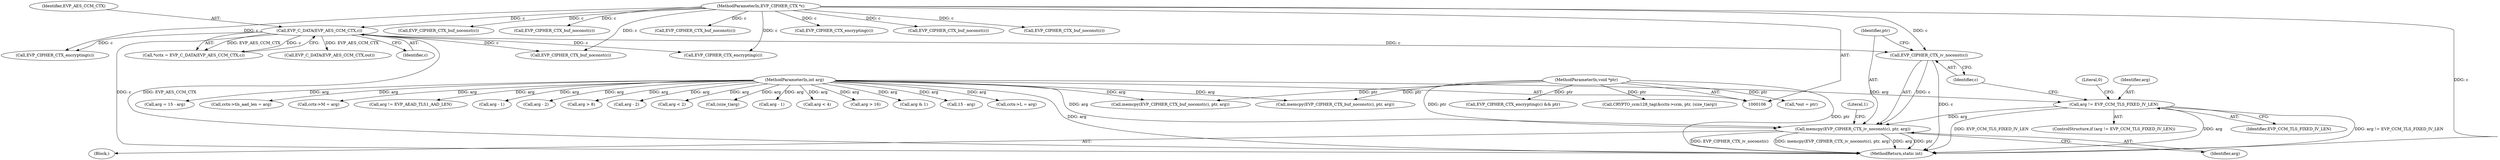 digraph "0_openssl_00d965474b22b54e4275232bc71ee0c699c5cd21@API" {
"1000254" [label="(Call,memcpy(EVP_CIPHER_CTX_iv_noconst(c), ptr, arg))"];
"1000255" [label="(Call,EVP_CIPHER_CTX_iv_noconst(c))"];
"1000115" [label="(Call,EVP_C_DATA(EVP_AES_CCM_CTX,c))"];
"1000107" [label="(MethodParameterIn,EVP_CIPHER_CTX *c)"];
"1000110" [label="(MethodParameterIn,void *ptr)"];
"1000249" [label="(Call,arg != EVP_CCM_TLS_FIXED_IV_LEN)"];
"1000109" [label="(MethodParameterIn,int arg)"];
"1000249" [label="(Call,arg != EVP_CCM_TLS_FIXED_IV_LEN)"];
"1000320" [label="(Call,cctx->M = arg)"];
"1000162" [label="(Call,arg != EVP_AEAD_TLS1_AAD_LEN)"];
"1000117" [label="(Identifier,c)"];
"1000237" [label="(Call,arg - 1)"];
"1000315" [label="(Call,memcpy(EVP_CIPHER_CTX_buf_noconst(c), ptr, arg))"];
"1000110" [label="(MethodParameterIn,void *ptr)"];
"1000417" [label="(MethodReturn,static int)"];
"1000168" [label="(Call,EVP_CIPHER_CTX_buf_noconst(c))"];
"1000115" [label="(Call,EVP_C_DATA(EVP_AES_CCM_CTX,c))"];
"1000235" [label="(Call,EVP_CIPHER_CTX_buf_noconst(c))"];
"1000316" [label="(Call,EVP_CIPHER_CTX_buf_noconst(c))"];
"1000227" [label="(Call,arg - 2)"];
"1000273" [label="(Call,arg > 8)"];
"1000186" [label="(Call,arg - 2)"];
"1000251" [label="(Identifier,EVP_CCM_TLS_FIXED_IV_LEN)"];
"1000253" [label="(Literal,0)"];
"1000301" [label="(Call,EVP_CIPHER_CTX_encrypting(c) && ptr)"];
"1000270" [label="(Call,arg < 2)"];
"1000258" [label="(Identifier,arg)"];
"1000113" [label="(Call,*cctx = EVP_C_DATA(EVP_AES_CCM_CTX,c))"];
"1000257" [label="(Identifier,ptr)"];
"1000254" [label="(Call,memcpy(EVP_CIPHER_CTX_iv_noconst(c), ptr, arg))"];
"1000347" [label="(Call,(size_t)arg)"];
"1000331" [label="(Call,EVP_CIPHER_CTX_encrypting(c))"];
"1000260" [label="(Literal,1)"];
"1000378" [label="(Call,EVP_C_DATA(EVP_AES_CCM_CTX,out))"];
"1000107" [label="(MethodParameterIn,EVP_CIPHER_CTX *c)"];
"1000184" [label="(Call,EVP_CIPHER_CTX_buf_noconst(c))"];
"1000193" [label="(Call,arg - 1)"];
"1000207" [label="(Call,EVP_CIPHER_CTX_encrypting(c))"];
"1000292" [label="(Call,arg < 4)"];
"1000225" [label="(Call,EVP_CIPHER_CTX_buf_noconst(c))"];
"1000341" [label="(Call,CRYPTO_ccm128_tag(&cctx->ccm, ptr, (size_t)arg))"];
"1000116" [label="(Identifier,EVP_AES_CCM_CTX)"];
"1000120" [label="(Block,)"];
"1000167" [label="(Call,memcpy(EVP_CIPHER_CTX_buf_noconst(c), ptr, arg))"];
"1000248" [label="(ControlStructure,if (arg != EVP_CCM_TLS_FIXED_IV_LEN))"];
"1000295" [label="(Call,arg > 16)"];
"1000191" [label="(Call,EVP_CIPHER_CTX_buf_noconst(c))"];
"1000288" [label="(Call,arg & 1)"];
"1000255" [label="(Call,EVP_CIPHER_CTX_iv_noconst(c))"];
"1000256" [label="(Identifier,c)"];
"1000264" [label="(Call,15 - arg)"];
"1000278" [label="(Call,cctx->L = arg)"];
"1000250" [label="(Identifier,arg)"];
"1000302" [label="(Call,EVP_CIPHER_CTX_encrypting(c))"];
"1000109" [label="(MethodParameterIn,int arg)"];
"1000262" [label="(Call,arg = 15 - arg)"];
"1000172" [label="(Call,cctx->tls_aad_len = arg)"];
"1000372" [label="(Call,*out = ptr)"];
"1000254" -> "1000120"  [label="AST: "];
"1000254" -> "1000258"  [label="CFG: "];
"1000255" -> "1000254"  [label="AST: "];
"1000257" -> "1000254"  [label="AST: "];
"1000258" -> "1000254"  [label="AST: "];
"1000260" -> "1000254"  [label="CFG: "];
"1000254" -> "1000417"  [label="DDG: EVP_CIPHER_CTX_iv_noconst(c)"];
"1000254" -> "1000417"  [label="DDG: memcpy(EVP_CIPHER_CTX_iv_noconst(c), ptr, arg)"];
"1000254" -> "1000417"  [label="DDG: arg"];
"1000254" -> "1000417"  [label="DDG: ptr"];
"1000255" -> "1000254"  [label="DDG: c"];
"1000110" -> "1000254"  [label="DDG: ptr"];
"1000249" -> "1000254"  [label="DDG: arg"];
"1000109" -> "1000254"  [label="DDG: arg"];
"1000255" -> "1000256"  [label="CFG: "];
"1000256" -> "1000255"  [label="AST: "];
"1000257" -> "1000255"  [label="CFG: "];
"1000255" -> "1000417"  [label="DDG: c"];
"1000115" -> "1000255"  [label="DDG: c"];
"1000107" -> "1000255"  [label="DDG: c"];
"1000115" -> "1000113"  [label="AST: "];
"1000115" -> "1000117"  [label="CFG: "];
"1000116" -> "1000115"  [label="AST: "];
"1000117" -> "1000115"  [label="AST: "];
"1000113" -> "1000115"  [label="CFG: "];
"1000115" -> "1000417"  [label="DDG: c"];
"1000115" -> "1000417"  [label="DDG: EVP_AES_CCM_CTX"];
"1000115" -> "1000113"  [label="DDG: EVP_AES_CCM_CTX"];
"1000115" -> "1000113"  [label="DDG: c"];
"1000107" -> "1000115"  [label="DDG: c"];
"1000115" -> "1000168"  [label="DDG: c"];
"1000115" -> "1000302"  [label="DDG: c"];
"1000115" -> "1000331"  [label="DDG: c"];
"1000115" -> "1000378"  [label="DDG: EVP_AES_CCM_CTX"];
"1000107" -> "1000106"  [label="AST: "];
"1000107" -> "1000417"  [label="DDG: c"];
"1000107" -> "1000168"  [label="DDG: c"];
"1000107" -> "1000184"  [label="DDG: c"];
"1000107" -> "1000191"  [label="DDG: c"];
"1000107" -> "1000207"  [label="DDG: c"];
"1000107" -> "1000225"  [label="DDG: c"];
"1000107" -> "1000235"  [label="DDG: c"];
"1000107" -> "1000302"  [label="DDG: c"];
"1000107" -> "1000316"  [label="DDG: c"];
"1000107" -> "1000331"  [label="DDG: c"];
"1000110" -> "1000106"  [label="AST: "];
"1000110" -> "1000417"  [label="DDG: ptr"];
"1000110" -> "1000167"  [label="DDG: ptr"];
"1000110" -> "1000301"  [label="DDG: ptr"];
"1000110" -> "1000315"  [label="DDG: ptr"];
"1000110" -> "1000341"  [label="DDG: ptr"];
"1000110" -> "1000372"  [label="DDG: ptr"];
"1000249" -> "1000248"  [label="AST: "];
"1000249" -> "1000251"  [label="CFG: "];
"1000250" -> "1000249"  [label="AST: "];
"1000251" -> "1000249"  [label="AST: "];
"1000253" -> "1000249"  [label="CFG: "];
"1000256" -> "1000249"  [label="CFG: "];
"1000249" -> "1000417"  [label="DDG: EVP_CCM_TLS_FIXED_IV_LEN"];
"1000249" -> "1000417"  [label="DDG: arg"];
"1000249" -> "1000417"  [label="DDG: arg != EVP_CCM_TLS_FIXED_IV_LEN"];
"1000109" -> "1000249"  [label="DDG: arg"];
"1000109" -> "1000106"  [label="AST: "];
"1000109" -> "1000417"  [label="DDG: arg"];
"1000109" -> "1000162"  [label="DDG: arg"];
"1000109" -> "1000167"  [label="DDG: arg"];
"1000109" -> "1000172"  [label="DDG: arg"];
"1000109" -> "1000186"  [label="DDG: arg"];
"1000109" -> "1000193"  [label="DDG: arg"];
"1000109" -> "1000227"  [label="DDG: arg"];
"1000109" -> "1000237"  [label="DDG: arg"];
"1000109" -> "1000262"  [label="DDG: arg"];
"1000109" -> "1000264"  [label="DDG: arg"];
"1000109" -> "1000270"  [label="DDG: arg"];
"1000109" -> "1000273"  [label="DDG: arg"];
"1000109" -> "1000278"  [label="DDG: arg"];
"1000109" -> "1000288"  [label="DDG: arg"];
"1000109" -> "1000292"  [label="DDG: arg"];
"1000109" -> "1000295"  [label="DDG: arg"];
"1000109" -> "1000315"  [label="DDG: arg"];
"1000109" -> "1000320"  [label="DDG: arg"];
"1000109" -> "1000347"  [label="DDG: arg"];
}
